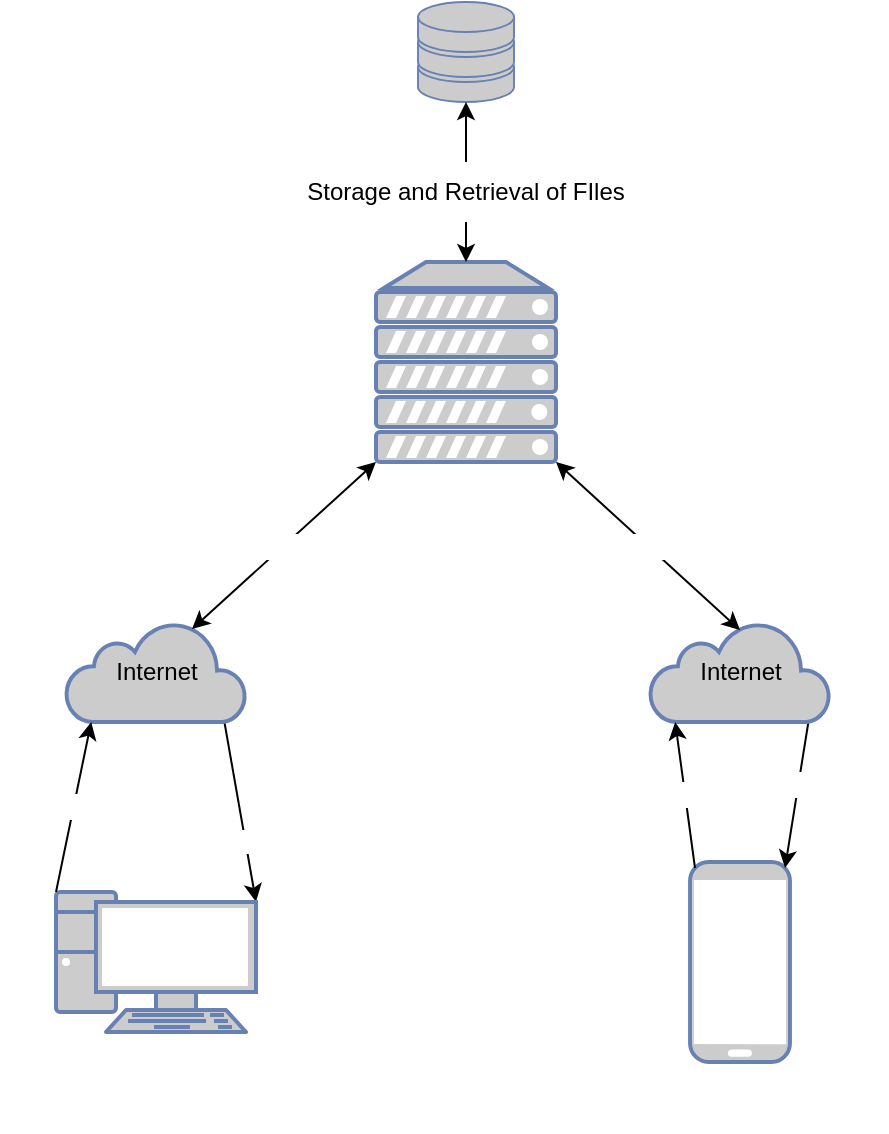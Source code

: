<mxfile>
    <diagram id="IuPvhzW8n7ErRynUvdMj" name="Page-1">
        <mxGraphModel dx="1002" dy="611" grid="1" gridSize="10" guides="1" tooltips="1" connect="1" arrows="1" fold="1" page="1" pageScale="1" pageWidth="850" pageHeight="1100" math="0" shadow="0">
            <root>
                <mxCell id="0"/>
                <mxCell id="1" parent="0"/>
                <mxCell id="36" style="edgeStyle=none;html=1;exitX=0.88;exitY=1;exitDx=0;exitDy=0;exitPerimeter=0;entryX=1;entryY=0.07;entryDx=0;entryDy=0;entryPerimeter=0;strokeWidth=1;fontColor=#FFFFFF;startArrow=none;startFill=0;endArrow=classic;endFill=1;fillColor=#ffffff;" edge="1" parent="1" source="2" target="7">
                    <mxGeometry relative="1" as="geometry"/>
                </mxCell>
                <mxCell id="37" value="Response" style="edgeLabel;html=1;align=center;verticalAlign=middle;resizable=0;points=[];fontColor=#FFFFFF;fontSize=10;" vertex="1" connectable="0" parent="36">
                    <mxGeometry x="-0.186" y="-2" relative="1" as="geometry">
                        <mxPoint x="6" y="22" as="offset"/>
                    </mxGeometry>
                </mxCell>
                <mxCell id="2" value="&lt;font color=&quot;#000000&quot;&gt;Internet&lt;/font&gt;" style="html=1;outlineConnect=0;fillColor=#CCCCCC;strokeColor=#6881B3;gradientColor=none;gradientDirection=north;strokeWidth=2;shape=mxgraph.networks.cloud;fontColor=#ffffff;" vertex="1" parent="1">
                    <mxGeometry x="238" y="400" width="90" height="50" as="geometry"/>
                </mxCell>
                <mxCell id="4" value="" style="fontColor=#0066CC;verticalAlign=top;verticalLabelPosition=bottom;labelPosition=center;align=center;html=1;outlineConnect=0;fillColor=#CCCCCC;strokeColor=#6881B3;gradientColor=none;gradientDirection=north;strokeWidth=2;shape=mxgraph.networks.storage;" vertex="1" parent="1">
                    <mxGeometry x="414" y="90" width="48" height="50" as="geometry"/>
                </mxCell>
                <mxCell id="6" value="" style="fontColor=#0066CC;verticalAlign=top;verticalLabelPosition=bottom;labelPosition=center;align=center;html=1;outlineConnect=0;fillColor=#CCCCCC;strokeColor=#6881B3;gradientColor=none;gradientDirection=north;strokeWidth=2;shape=mxgraph.networks.mobile;" vertex="1" parent="1">
                    <mxGeometry x="550" y="520" width="50" height="100" as="geometry"/>
                </mxCell>
                <mxCell id="7" value="" style="fontColor=#0066CC;verticalAlign=top;verticalLabelPosition=bottom;labelPosition=center;align=center;html=1;outlineConnect=0;fillColor=#CCCCCC;strokeColor=#6881B3;gradientColor=none;gradientDirection=north;strokeWidth=2;shape=mxgraph.networks.pc;" vertex="1" parent="1">
                    <mxGeometry x="233" y="535" width="100" height="70" as="geometry"/>
                </mxCell>
                <mxCell id="8" value="&lt;font color=&quot;#ffffff&quot;&gt;Spring&lt;br&gt;Server&lt;br&gt;&lt;/font&gt;" style="fontColor=#0066CC;verticalAlign=top;verticalLabelPosition=bottom;labelPosition=center;align=center;html=1;outlineConnect=0;fillColor=#CCCCCC;strokeColor=#6881B3;gradientColor=none;gradientDirection=north;strokeWidth=2;shape=mxgraph.networks.server;" vertex="1" parent="1">
                    <mxGeometry x="393" y="220" width="90" height="100" as="geometry"/>
                </mxCell>
                <mxCell id="9" value="" style="endArrow=classic;startArrow=none;html=1;entryX=0.5;entryY=1;entryDx=0;entryDy=0;entryPerimeter=0;" edge="1" parent="1" source="11" target="4">
                    <mxGeometry width="50" height="50" relative="1" as="geometry">
                        <mxPoint x="360" y="240" as="sourcePoint"/>
                        <mxPoint x="410" y="190" as="targetPoint"/>
                    </mxGeometry>
                </mxCell>
                <mxCell id="10" value="" style="endArrow=none;startArrow=classic;html=1;entryX=0.5;entryY=1;entryDx=0;entryDy=0;entryPerimeter=0;" edge="1" parent="1" source="8" target="11">
                    <mxGeometry width="50" height="50" relative="1" as="geometry">
                        <mxPoint x="438" y="250" as="sourcePoint"/>
                        <mxPoint x="438" y="170" as="targetPoint"/>
                    </mxGeometry>
                </mxCell>
                <mxCell id="11" value="Storage and Retrieval of FIles" style="text;html=1;strokeColor=none;fillColor=none;align=center;verticalAlign=middle;whiteSpace=wrap;rounded=0;" vertex="1" parent="1">
                    <mxGeometry x="322" y="170" width="232" height="30" as="geometry"/>
                </mxCell>
                <mxCell id="34" style="edgeStyle=none;html=1;entryX=0.95;entryY=0.03;entryDx=0;entryDy=0;entryPerimeter=0;strokeWidth=1;fontColor=#FFFFFF;startArrow=none;startFill=0;endArrow=classic;endFill=1;fillColor=#ffffff;exitX=0.88;exitY=1;exitDx=0;exitDy=0;exitPerimeter=0;" edge="1" parent="1" source="19" target="6">
                    <mxGeometry relative="1" as="geometry"/>
                </mxCell>
                <mxCell id="35" value="Response" style="edgeLabel;html=1;align=center;verticalAlign=middle;resizable=0;points=[];fontColor=#FFFFFF;" vertex="1" connectable="0" parent="34">
                    <mxGeometry x="-0.158" relative="1" as="geometry">
                        <mxPoint as="offset"/>
                    </mxGeometry>
                </mxCell>
                <mxCell id="19" value="&lt;font color=&quot;#000000&quot;&gt;Internet&lt;/font&gt;" style="html=1;outlineConnect=0;fillColor=#CCCCCC;strokeColor=#6881B3;gradientColor=none;gradientDirection=north;strokeWidth=2;shape=mxgraph.networks.cloud;fontColor=#ffffff;" vertex="1" parent="1">
                    <mxGeometry x="530" y="400" width="90" height="50" as="geometry"/>
                </mxCell>
                <mxCell id="20" value="&lt;font color=&quot;#ffffff&quot;&gt;Get and Upload Files&lt;/font&gt;" style="endArrow=classic;startArrow=classic;html=1;strokeWidth=1;fontColor=#000000;fillColor=#ffffff;exitX=0.7;exitY=0.07;exitDx=0;exitDy=0;exitPerimeter=0;entryX=0;entryY=1;entryDx=0;entryDy=0;entryPerimeter=0;" edge="1" parent="1" source="2" target="8">
                    <mxGeometry width="50" height="50" relative="1" as="geometry">
                        <mxPoint x="320" y="400" as="sourcePoint"/>
                        <mxPoint x="390" y="340" as="targetPoint"/>
                    </mxGeometry>
                </mxCell>
                <mxCell id="21" value="&lt;font color=&quot;#ffffff&quot;&gt;Upload &amp;amp; View Files and Data in Web&lt;/font&gt;" style="text;html=1;strokeColor=none;fillColor=none;align=center;verticalAlign=middle;whiteSpace=wrap;rounded=0;fontColor=#000000;" vertex="1" parent="1">
                    <mxGeometry x="219.5" y="625" width="127" height="30" as="geometry"/>
                </mxCell>
                <mxCell id="23" value="POST ID, Files" style="endArrow=classic;startArrow=none;html=1;strokeWidth=1;fontColor=#FFFFFF;fillColor=#ffffff;entryX=0.14;entryY=1;entryDx=0;entryDy=0;entryPerimeter=0;exitX=0;exitY=0;exitDx=0;exitDy=0;exitPerimeter=0;startFill=0;" edge="1" parent="1" source="7" target="2">
                    <mxGeometry width="50" height="50" relative="1" as="geometry">
                        <mxPoint x="300" y="530" as="sourcePoint"/>
                        <mxPoint x="350" y="480" as="targetPoint"/>
                    </mxGeometry>
                </mxCell>
                <mxCell id="24" value="GET ID" style="endArrow=classic;startArrow=none;html=1;strokeWidth=1;fontColor=#FFFFFF;fillColor=#ffffff;startFill=0;exitX=0.05;exitY=0.03;exitDx=0;exitDy=0;exitPerimeter=0;entryX=0.14;entryY=1;entryDx=0;entryDy=0;entryPerimeter=0;" edge="1" parent="1" source="6" target="19">
                    <mxGeometry width="50" height="50" relative="1" as="geometry">
                        <mxPoint x="680" y="510" as="sourcePoint"/>
                        <mxPoint x="730" y="460" as="targetPoint"/>
                    </mxGeometry>
                </mxCell>
                <mxCell id="25" value="Receive Files based on ID" style="endArrow=classic;startArrow=classic;html=1;strokeWidth=1;fontColor=#FFFFFF;fillColor=#ffffff;entryX=1;entryY=1;entryDx=0;entryDy=0;entryPerimeter=0;exitX=0.5;exitY=0.08;exitDx=0;exitDy=0;exitPerimeter=0;" edge="1" parent="1" source="19" target="8">
                    <mxGeometry width="50" height="50" relative="1" as="geometry">
                        <mxPoint x="570" y="360" as="sourcePoint"/>
                        <mxPoint x="620" y="310" as="targetPoint"/>
                    </mxGeometry>
                </mxCell>
                <mxCell id="30" value="Interact with Models in AR" style="text;html=1;align=center;verticalAlign=middle;resizable=0;points=[];autosize=1;strokeColor=none;fillColor=none;fontColor=#FFFFFF;" vertex="1" parent="1">
                    <mxGeometry x="488" y="625" width="160" height="30" as="geometry"/>
                </mxCell>
            </root>
        </mxGraphModel>
    </diagram>
</mxfile>